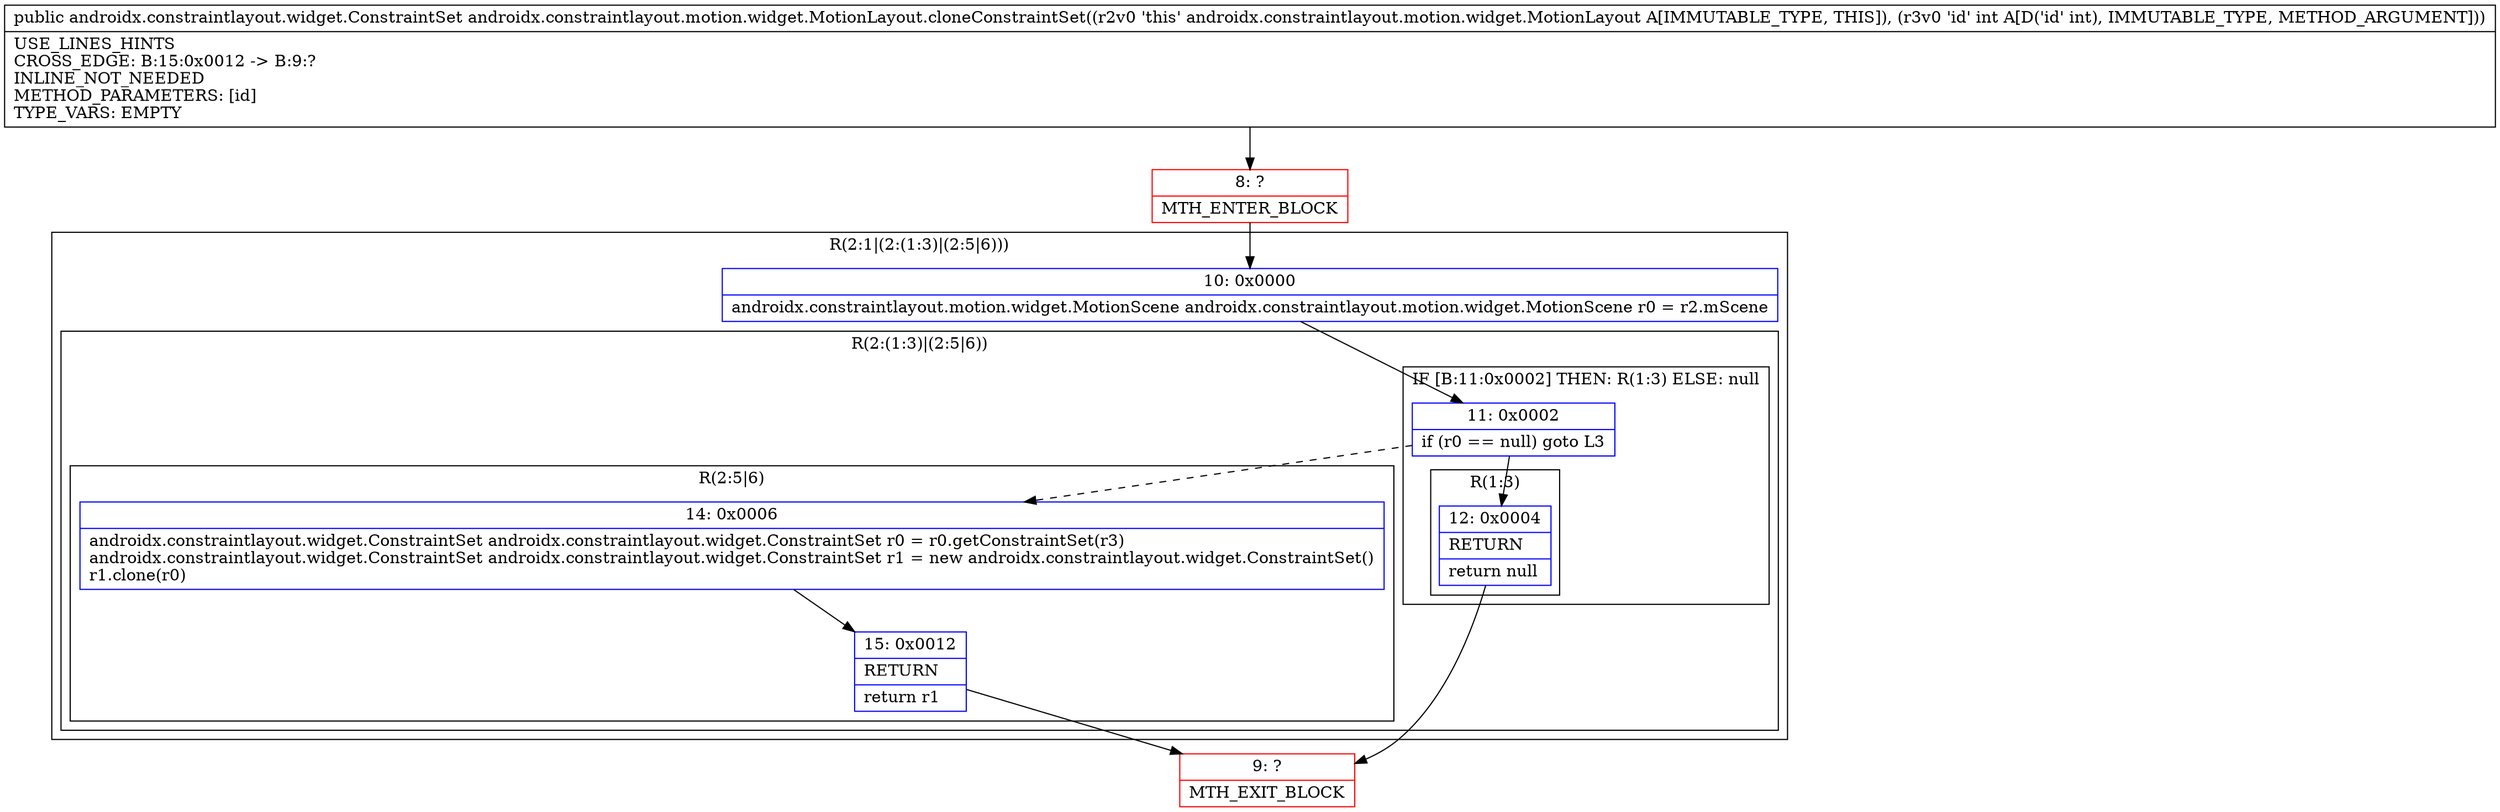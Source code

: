 digraph "CFG forandroidx.constraintlayout.motion.widget.MotionLayout.cloneConstraintSet(I)Landroidx\/constraintlayout\/widget\/ConstraintSet;" {
subgraph cluster_Region_1190403625 {
label = "R(2:1|(2:(1:3)|(2:5|6)))";
node [shape=record,color=blue];
Node_10 [shape=record,label="{10\:\ 0x0000|androidx.constraintlayout.motion.widget.MotionScene androidx.constraintlayout.motion.widget.MotionScene r0 = r2.mScene\l}"];
subgraph cluster_Region_428616967 {
label = "R(2:(1:3)|(2:5|6))";
node [shape=record,color=blue];
subgraph cluster_IfRegion_824599393 {
label = "IF [B:11:0x0002] THEN: R(1:3) ELSE: null";
node [shape=record,color=blue];
Node_11 [shape=record,label="{11\:\ 0x0002|if (r0 == null) goto L3\l}"];
subgraph cluster_Region_958633520 {
label = "R(1:3)";
node [shape=record,color=blue];
Node_12 [shape=record,label="{12\:\ 0x0004|RETURN\l|return null\l}"];
}
}
subgraph cluster_Region_466560995 {
label = "R(2:5|6)";
node [shape=record,color=blue];
Node_14 [shape=record,label="{14\:\ 0x0006|androidx.constraintlayout.widget.ConstraintSet androidx.constraintlayout.widget.ConstraintSet r0 = r0.getConstraintSet(r3)\landroidx.constraintlayout.widget.ConstraintSet androidx.constraintlayout.widget.ConstraintSet r1 = new androidx.constraintlayout.widget.ConstraintSet()\lr1.clone(r0)\l}"];
Node_15 [shape=record,label="{15\:\ 0x0012|RETURN\l|return r1\l}"];
}
}
}
Node_8 [shape=record,color=red,label="{8\:\ ?|MTH_ENTER_BLOCK\l}"];
Node_9 [shape=record,color=red,label="{9\:\ ?|MTH_EXIT_BLOCK\l}"];
MethodNode[shape=record,label="{public androidx.constraintlayout.widget.ConstraintSet androidx.constraintlayout.motion.widget.MotionLayout.cloneConstraintSet((r2v0 'this' androidx.constraintlayout.motion.widget.MotionLayout A[IMMUTABLE_TYPE, THIS]), (r3v0 'id' int A[D('id' int), IMMUTABLE_TYPE, METHOD_ARGUMENT]))  | USE_LINES_HINTS\lCROSS_EDGE: B:15:0x0012 \-\> B:9:?\lINLINE_NOT_NEEDED\lMETHOD_PARAMETERS: [id]\lTYPE_VARS: EMPTY\l}"];
MethodNode -> Node_8;Node_10 -> Node_11;
Node_11 -> Node_12;
Node_11 -> Node_14[style=dashed];
Node_12 -> Node_9;
Node_14 -> Node_15;
Node_15 -> Node_9;
Node_8 -> Node_10;
}


